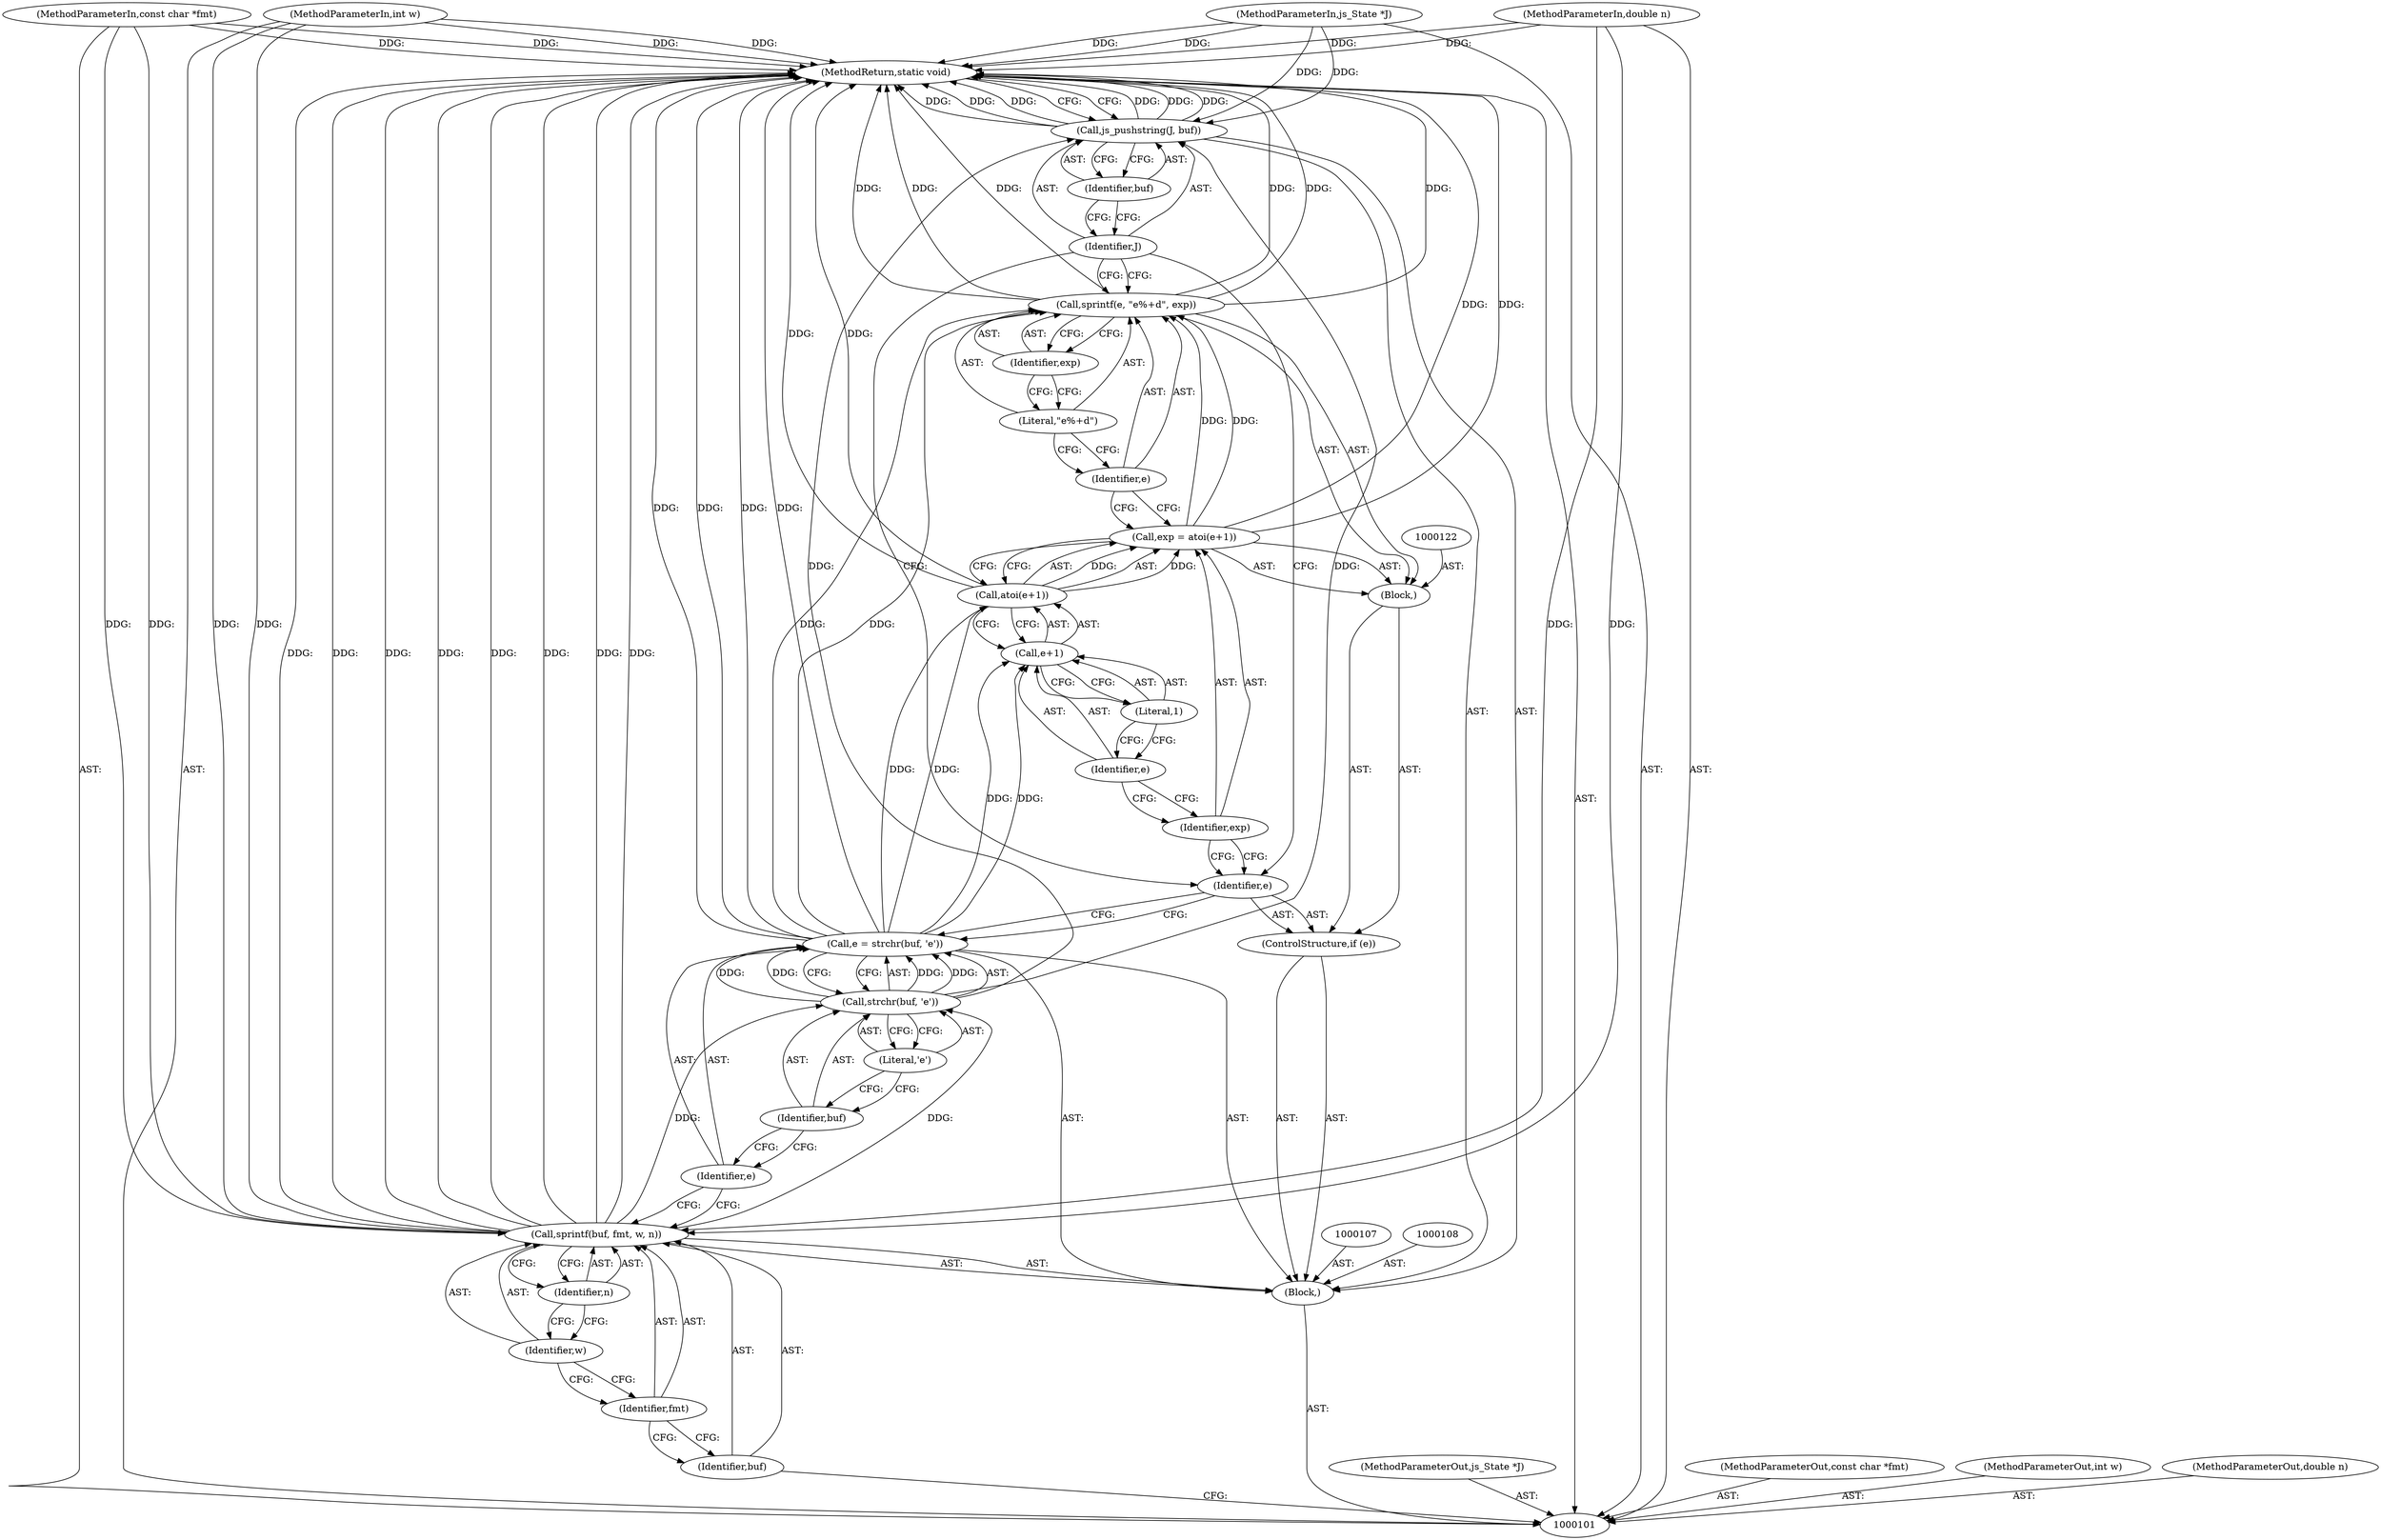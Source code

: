 digraph "0_mujs_da632ca08f240590d2dec786722ed08486ce1be6_0" {
"1000136" [label="(MethodReturn,static void)"];
"1000102" [label="(MethodParameterIn,js_State *J)"];
"1000177" [label="(MethodParameterOut,js_State *J)"];
"1000103" [label="(MethodParameterIn,const char *fmt)"];
"1000178" [label="(MethodParameterOut,const char *fmt)"];
"1000104" [label="(MethodParameterIn,int w)"];
"1000179" [label="(MethodParameterOut,int w)"];
"1000105" [label="(MethodParameterIn,double n)"];
"1000180" [label="(MethodParameterOut,double n)"];
"1000133" [label="(Call,js_pushstring(J, buf))"];
"1000134" [label="(Identifier,J)"];
"1000135" [label="(Identifier,buf)"];
"1000106" [label="(Block,)"];
"1000110" [label="(Identifier,buf)"];
"1000111" [label="(Identifier,fmt)"];
"1000109" [label="(Call,sprintf(buf, fmt, w, n))"];
"1000112" [label="(Identifier,w)"];
"1000113" [label="(Identifier,n)"];
"1000117" [label="(Identifier,buf)"];
"1000118" [label="(Literal,'e')"];
"1000114" [label="(Call,e = strchr(buf, 'e'))"];
"1000115" [label="(Identifier,e)"];
"1000116" [label="(Call,strchr(buf, 'e'))"];
"1000119" [label="(ControlStructure,if (e))"];
"1000120" [label="(Identifier,e)"];
"1000125" [label="(Call,atoi(e+1))"];
"1000126" [label="(Call,e+1)"];
"1000127" [label="(Identifier,e)"];
"1000128" [label="(Literal,1)"];
"1000121" [label="(Block,)"];
"1000123" [label="(Call,exp = atoi(e+1))"];
"1000124" [label="(Identifier,exp)"];
"1000130" [label="(Identifier,e)"];
"1000131" [label="(Literal,\"e%+d\")"];
"1000129" [label="(Call,sprintf(e, \"e%+d\", exp))"];
"1000132" [label="(Identifier,exp)"];
"1000136" -> "1000101"  [label="AST: "];
"1000136" -> "1000133"  [label="CFG: "];
"1000123" -> "1000136"  [label="DDG: "];
"1000104" -> "1000136"  [label="DDG: "];
"1000105" -> "1000136"  [label="DDG: "];
"1000114" -> "1000136"  [label="DDG: "];
"1000114" -> "1000136"  [label="DDG: "];
"1000109" -> "1000136"  [label="DDG: "];
"1000109" -> "1000136"  [label="DDG: "];
"1000109" -> "1000136"  [label="DDG: "];
"1000109" -> "1000136"  [label="DDG: "];
"1000129" -> "1000136"  [label="DDG: "];
"1000129" -> "1000136"  [label="DDG: "];
"1000129" -> "1000136"  [label="DDG: "];
"1000125" -> "1000136"  [label="DDG: "];
"1000103" -> "1000136"  [label="DDG: "];
"1000133" -> "1000136"  [label="DDG: "];
"1000133" -> "1000136"  [label="DDG: "];
"1000133" -> "1000136"  [label="DDG: "];
"1000102" -> "1000136"  [label="DDG: "];
"1000102" -> "1000101"  [label="AST: "];
"1000102" -> "1000136"  [label="DDG: "];
"1000102" -> "1000133"  [label="DDG: "];
"1000177" -> "1000101"  [label="AST: "];
"1000103" -> "1000101"  [label="AST: "];
"1000103" -> "1000136"  [label="DDG: "];
"1000103" -> "1000109"  [label="DDG: "];
"1000178" -> "1000101"  [label="AST: "];
"1000104" -> "1000101"  [label="AST: "];
"1000104" -> "1000136"  [label="DDG: "];
"1000104" -> "1000109"  [label="DDG: "];
"1000179" -> "1000101"  [label="AST: "];
"1000105" -> "1000101"  [label="AST: "];
"1000105" -> "1000136"  [label="DDG: "];
"1000105" -> "1000109"  [label="DDG: "];
"1000180" -> "1000101"  [label="AST: "];
"1000133" -> "1000106"  [label="AST: "];
"1000133" -> "1000135"  [label="CFG: "];
"1000134" -> "1000133"  [label="AST: "];
"1000135" -> "1000133"  [label="AST: "];
"1000136" -> "1000133"  [label="CFG: "];
"1000133" -> "1000136"  [label="DDG: "];
"1000133" -> "1000136"  [label="DDG: "];
"1000133" -> "1000136"  [label="DDG: "];
"1000102" -> "1000133"  [label="DDG: "];
"1000116" -> "1000133"  [label="DDG: "];
"1000134" -> "1000133"  [label="AST: "];
"1000134" -> "1000129"  [label="CFG: "];
"1000134" -> "1000120"  [label="CFG: "];
"1000135" -> "1000134"  [label="CFG: "];
"1000135" -> "1000133"  [label="AST: "];
"1000135" -> "1000134"  [label="CFG: "];
"1000133" -> "1000135"  [label="CFG: "];
"1000106" -> "1000101"  [label="AST: "];
"1000107" -> "1000106"  [label="AST: "];
"1000108" -> "1000106"  [label="AST: "];
"1000109" -> "1000106"  [label="AST: "];
"1000114" -> "1000106"  [label="AST: "];
"1000119" -> "1000106"  [label="AST: "];
"1000133" -> "1000106"  [label="AST: "];
"1000110" -> "1000109"  [label="AST: "];
"1000110" -> "1000101"  [label="CFG: "];
"1000111" -> "1000110"  [label="CFG: "];
"1000111" -> "1000109"  [label="AST: "];
"1000111" -> "1000110"  [label="CFG: "];
"1000112" -> "1000111"  [label="CFG: "];
"1000109" -> "1000106"  [label="AST: "];
"1000109" -> "1000113"  [label="CFG: "];
"1000110" -> "1000109"  [label="AST: "];
"1000111" -> "1000109"  [label="AST: "];
"1000112" -> "1000109"  [label="AST: "];
"1000113" -> "1000109"  [label="AST: "];
"1000115" -> "1000109"  [label="CFG: "];
"1000109" -> "1000136"  [label="DDG: "];
"1000109" -> "1000136"  [label="DDG: "];
"1000109" -> "1000136"  [label="DDG: "];
"1000109" -> "1000136"  [label="DDG: "];
"1000103" -> "1000109"  [label="DDG: "];
"1000104" -> "1000109"  [label="DDG: "];
"1000105" -> "1000109"  [label="DDG: "];
"1000109" -> "1000116"  [label="DDG: "];
"1000112" -> "1000109"  [label="AST: "];
"1000112" -> "1000111"  [label="CFG: "];
"1000113" -> "1000112"  [label="CFG: "];
"1000113" -> "1000109"  [label="AST: "];
"1000113" -> "1000112"  [label="CFG: "];
"1000109" -> "1000113"  [label="CFG: "];
"1000117" -> "1000116"  [label="AST: "];
"1000117" -> "1000115"  [label="CFG: "];
"1000118" -> "1000117"  [label="CFG: "];
"1000118" -> "1000116"  [label="AST: "];
"1000118" -> "1000117"  [label="CFG: "];
"1000116" -> "1000118"  [label="CFG: "];
"1000114" -> "1000106"  [label="AST: "];
"1000114" -> "1000116"  [label="CFG: "];
"1000115" -> "1000114"  [label="AST: "];
"1000116" -> "1000114"  [label="AST: "];
"1000120" -> "1000114"  [label="CFG: "];
"1000114" -> "1000136"  [label="DDG: "];
"1000114" -> "1000136"  [label="DDG: "];
"1000116" -> "1000114"  [label="DDG: "];
"1000116" -> "1000114"  [label="DDG: "];
"1000114" -> "1000125"  [label="DDG: "];
"1000114" -> "1000126"  [label="DDG: "];
"1000114" -> "1000129"  [label="DDG: "];
"1000115" -> "1000114"  [label="AST: "];
"1000115" -> "1000109"  [label="CFG: "];
"1000117" -> "1000115"  [label="CFG: "];
"1000116" -> "1000114"  [label="AST: "];
"1000116" -> "1000118"  [label="CFG: "];
"1000117" -> "1000116"  [label="AST: "];
"1000118" -> "1000116"  [label="AST: "];
"1000114" -> "1000116"  [label="CFG: "];
"1000116" -> "1000114"  [label="DDG: "];
"1000116" -> "1000114"  [label="DDG: "];
"1000109" -> "1000116"  [label="DDG: "];
"1000116" -> "1000133"  [label="DDG: "];
"1000119" -> "1000106"  [label="AST: "];
"1000120" -> "1000119"  [label="AST: "];
"1000121" -> "1000119"  [label="AST: "];
"1000120" -> "1000119"  [label="AST: "];
"1000120" -> "1000114"  [label="CFG: "];
"1000124" -> "1000120"  [label="CFG: "];
"1000134" -> "1000120"  [label="CFG: "];
"1000125" -> "1000123"  [label="AST: "];
"1000125" -> "1000126"  [label="CFG: "];
"1000126" -> "1000125"  [label="AST: "];
"1000123" -> "1000125"  [label="CFG: "];
"1000125" -> "1000136"  [label="DDG: "];
"1000125" -> "1000123"  [label="DDG: "];
"1000114" -> "1000125"  [label="DDG: "];
"1000126" -> "1000125"  [label="AST: "];
"1000126" -> "1000128"  [label="CFG: "];
"1000127" -> "1000126"  [label="AST: "];
"1000128" -> "1000126"  [label="AST: "];
"1000125" -> "1000126"  [label="CFG: "];
"1000114" -> "1000126"  [label="DDG: "];
"1000127" -> "1000126"  [label="AST: "];
"1000127" -> "1000124"  [label="CFG: "];
"1000128" -> "1000127"  [label="CFG: "];
"1000128" -> "1000126"  [label="AST: "];
"1000128" -> "1000127"  [label="CFG: "];
"1000126" -> "1000128"  [label="CFG: "];
"1000121" -> "1000119"  [label="AST: "];
"1000122" -> "1000121"  [label="AST: "];
"1000123" -> "1000121"  [label="AST: "];
"1000129" -> "1000121"  [label="AST: "];
"1000123" -> "1000121"  [label="AST: "];
"1000123" -> "1000125"  [label="CFG: "];
"1000124" -> "1000123"  [label="AST: "];
"1000125" -> "1000123"  [label="AST: "];
"1000130" -> "1000123"  [label="CFG: "];
"1000123" -> "1000136"  [label="DDG: "];
"1000125" -> "1000123"  [label="DDG: "];
"1000123" -> "1000129"  [label="DDG: "];
"1000124" -> "1000123"  [label="AST: "];
"1000124" -> "1000120"  [label="CFG: "];
"1000127" -> "1000124"  [label="CFG: "];
"1000130" -> "1000129"  [label="AST: "];
"1000130" -> "1000123"  [label="CFG: "];
"1000131" -> "1000130"  [label="CFG: "];
"1000131" -> "1000129"  [label="AST: "];
"1000131" -> "1000130"  [label="CFG: "];
"1000132" -> "1000131"  [label="CFG: "];
"1000129" -> "1000121"  [label="AST: "];
"1000129" -> "1000132"  [label="CFG: "];
"1000130" -> "1000129"  [label="AST: "];
"1000131" -> "1000129"  [label="AST: "];
"1000132" -> "1000129"  [label="AST: "];
"1000134" -> "1000129"  [label="CFG: "];
"1000129" -> "1000136"  [label="DDG: "];
"1000129" -> "1000136"  [label="DDG: "];
"1000129" -> "1000136"  [label="DDG: "];
"1000114" -> "1000129"  [label="DDG: "];
"1000123" -> "1000129"  [label="DDG: "];
"1000132" -> "1000129"  [label="AST: "];
"1000132" -> "1000131"  [label="CFG: "];
"1000129" -> "1000132"  [label="CFG: "];
}
